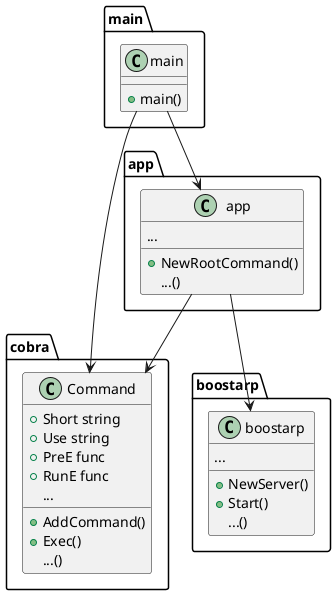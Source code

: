 @startuml
namespace main {
    class main {
        + main()
    }
}
namespace cobra {
    class Command {
        + Short string
        + Use string
        + PreE func
        + RunE func
        + AddCommand()
        + Exec()
        ...
        ...()
    }
}
namespace app {
    class app {
        + NewRootCommand()
        ...()
        ...
    }
}
namespace boostarp {
    class boostarp {
        + NewServer()
        + Start()
        ...
        ...()
    }
}
main.main --> cobra.Command
main.main --> app.app
app.app --> cobra.Command
app.app --> boostarp.boostarp
@enduml